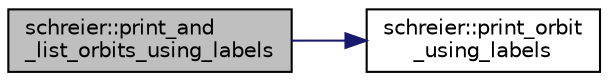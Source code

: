 digraph "schreier::print_and_list_orbits_using_labels"
{
  edge [fontname="Helvetica",fontsize="10",labelfontname="Helvetica",labelfontsize="10"];
  node [fontname="Helvetica",fontsize="10",shape=record];
  rankdir="LR";
  Node4168 [label="schreier::print_and\l_list_orbits_using_labels",height=0.2,width=0.4,color="black", fillcolor="grey75", style="filled", fontcolor="black"];
  Node4168 -> Node4169 [color="midnightblue",fontsize="10",style="solid",fontname="Helvetica"];
  Node4169 [label="schreier::print_orbit\l_using_labels",height=0.2,width=0.4,color="black", fillcolor="white", style="filled",URL="$d3/dd6/classschreier.html#ac8caf93e9b865d690e01b3faf74d0200"];
}

